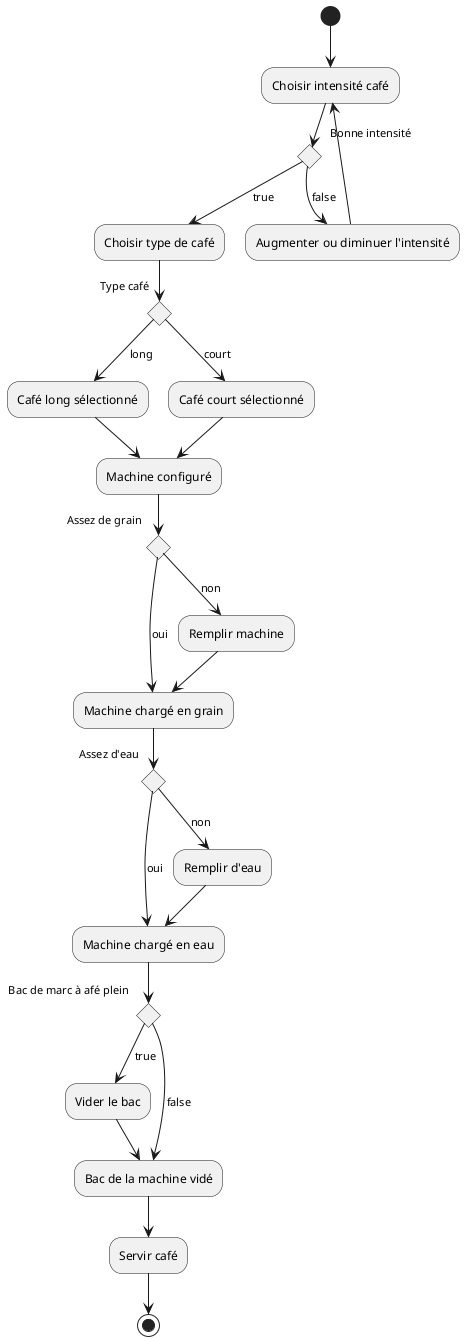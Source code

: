 @startuml machine à café

(*) --> "Choisir intensité café"
if "Bonne intensité" then
    --> [false]"Augmenter ou diminuer l'intensité"
    --> "Choisir intensité café"
else
    -->  [true]"Choisir type de café"
endif

if "Type café" then
    --> [long] "Café long sélectionné"
    --> "Machine configuré"
else
    --> [court] "Café court sélectionné"
    --> "Machine configuré"
endif
if "Assez de grain" then
    --> [oui] "Machine chargé en grain"
else
    --> [non] "Remplir machine"
    --> "Machine chargé en grain"
endif
if "Assez d'eau" then
    --> [oui] "Machine chargé en eau"
else
    --> [non] "Remplir d'eau"
    --> "Machine chargé en eau"
endif
if "Bac de marc à afé plein" then
    --> [true] "Vider le bac"
    --> "Bac de la machine vidé"
else
    --> [false] "Bac de la machine vidé"
endif
--> "Servir café"

--> (*)
@enduml


